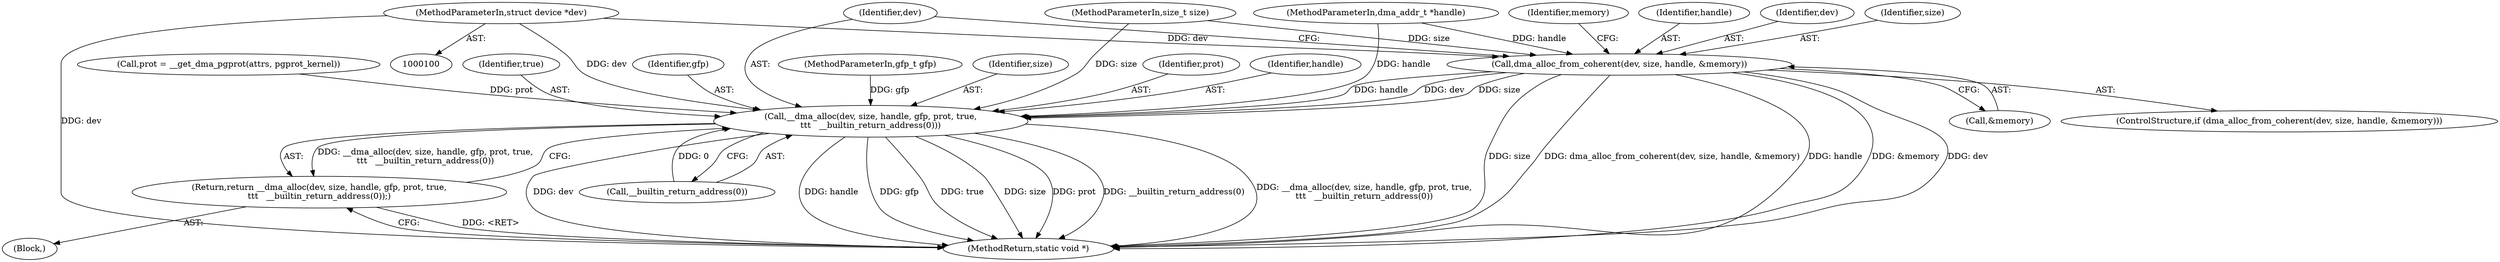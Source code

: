 digraph "0_linux_0ea1ec713f04bdfac343c9702b21cd3a7c711826@pointer" {
"1000101" [label="(MethodParameterIn,struct device *dev)"];
"1000115" [label="(Call,dma_alloc_from_coherent(dev, size, handle, &memory))"];
"1000124" [label="(Call,__dma_alloc(dev, size, handle, gfp, prot, true,\n\t\t\t   __builtin_return_address(0)))"];
"1000123" [label="(Return,return __dma_alloc(dev, size, handle, gfp, prot, true,\n\t\t\t   __builtin_return_address(0));)"];
"1000104" [label="(MethodParameterIn,gfp_t gfp)"];
"1000101" [label="(MethodParameterIn,struct device *dev)"];
"1000116" [label="(Identifier,dev)"];
"1000126" [label="(Identifier,size)"];
"1000124" [label="(Call,__dma_alloc(dev, size, handle, gfp, prot, true,\n\t\t\t   __builtin_return_address(0)))"];
"1000133" [label="(MethodReturn,static void *)"];
"1000119" [label="(Call,&memory)"];
"1000103" [label="(MethodParameterIn,dma_addr_t *handle)"];
"1000129" [label="(Identifier,prot)"];
"1000123" [label="(Return,return __dma_alloc(dev, size, handle, gfp, prot, true,\n\t\t\t   __builtin_return_address(0));)"];
"1000127" [label="(Identifier,handle)"];
"1000131" [label="(Call,__builtin_return_address(0))"];
"1000108" [label="(Call,prot = __get_dma_pgprot(attrs, pgprot_kernel))"];
"1000117" [label="(Identifier,size)"];
"1000106" [label="(Block,)"];
"1000128" [label="(Identifier,gfp)"];
"1000122" [label="(Identifier,memory)"];
"1000125" [label="(Identifier,dev)"];
"1000102" [label="(MethodParameterIn,size_t size)"];
"1000114" [label="(ControlStructure,if (dma_alloc_from_coherent(dev, size, handle, &memory)))"];
"1000115" [label="(Call,dma_alloc_from_coherent(dev, size, handle, &memory))"];
"1000118" [label="(Identifier,handle)"];
"1000130" [label="(Identifier,true)"];
"1000101" -> "1000100"  [label="AST: "];
"1000101" -> "1000133"  [label="DDG: dev"];
"1000101" -> "1000115"  [label="DDG: dev"];
"1000101" -> "1000124"  [label="DDG: dev"];
"1000115" -> "1000114"  [label="AST: "];
"1000115" -> "1000119"  [label="CFG: "];
"1000116" -> "1000115"  [label="AST: "];
"1000117" -> "1000115"  [label="AST: "];
"1000118" -> "1000115"  [label="AST: "];
"1000119" -> "1000115"  [label="AST: "];
"1000122" -> "1000115"  [label="CFG: "];
"1000125" -> "1000115"  [label="CFG: "];
"1000115" -> "1000133"  [label="DDG: size"];
"1000115" -> "1000133"  [label="DDG: dma_alloc_from_coherent(dev, size, handle, &memory)"];
"1000115" -> "1000133"  [label="DDG: handle"];
"1000115" -> "1000133"  [label="DDG: &memory"];
"1000115" -> "1000133"  [label="DDG: dev"];
"1000102" -> "1000115"  [label="DDG: size"];
"1000103" -> "1000115"  [label="DDG: handle"];
"1000115" -> "1000124"  [label="DDG: dev"];
"1000115" -> "1000124"  [label="DDG: size"];
"1000115" -> "1000124"  [label="DDG: handle"];
"1000124" -> "1000123"  [label="AST: "];
"1000124" -> "1000131"  [label="CFG: "];
"1000125" -> "1000124"  [label="AST: "];
"1000126" -> "1000124"  [label="AST: "];
"1000127" -> "1000124"  [label="AST: "];
"1000128" -> "1000124"  [label="AST: "];
"1000129" -> "1000124"  [label="AST: "];
"1000130" -> "1000124"  [label="AST: "];
"1000131" -> "1000124"  [label="AST: "];
"1000123" -> "1000124"  [label="CFG: "];
"1000124" -> "1000133"  [label="DDG: dev"];
"1000124" -> "1000133"  [label="DDG: handle"];
"1000124" -> "1000133"  [label="DDG: gfp"];
"1000124" -> "1000133"  [label="DDG: true"];
"1000124" -> "1000133"  [label="DDG: size"];
"1000124" -> "1000133"  [label="DDG: prot"];
"1000124" -> "1000133"  [label="DDG: __builtin_return_address(0)"];
"1000124" -> "1000133"  [label="DDG: __dma_alloc(dev, size, handle, gfp, prot, true,\n\t\t\t   __builtin_return_address(0))"];
"1000124" -> "1000123"  [label="DDG: __dma_alloc(dev, size, handle, gfp, prot, true,\n\t\t\t   __builtin_return_address(0))"];
"1000102" -> "1000124"  [label="DDG: size"];
"1000103" -> "1000124"  [label="DDG: handle"];
"1000104" -> "1000124"  [label="DDG: gfp"];
"1000108" -> "1000124"  [label="DDG: prot"];
"1000131" -> "1000124"  [label="DDG: 0"];
"1000123" -> "1000106"  [label="AST: "];
"1000133" -> "1000123"  [label="CFG: "];
"1000123" -> "1000133"  [label="DDG: <RET>"];
}
